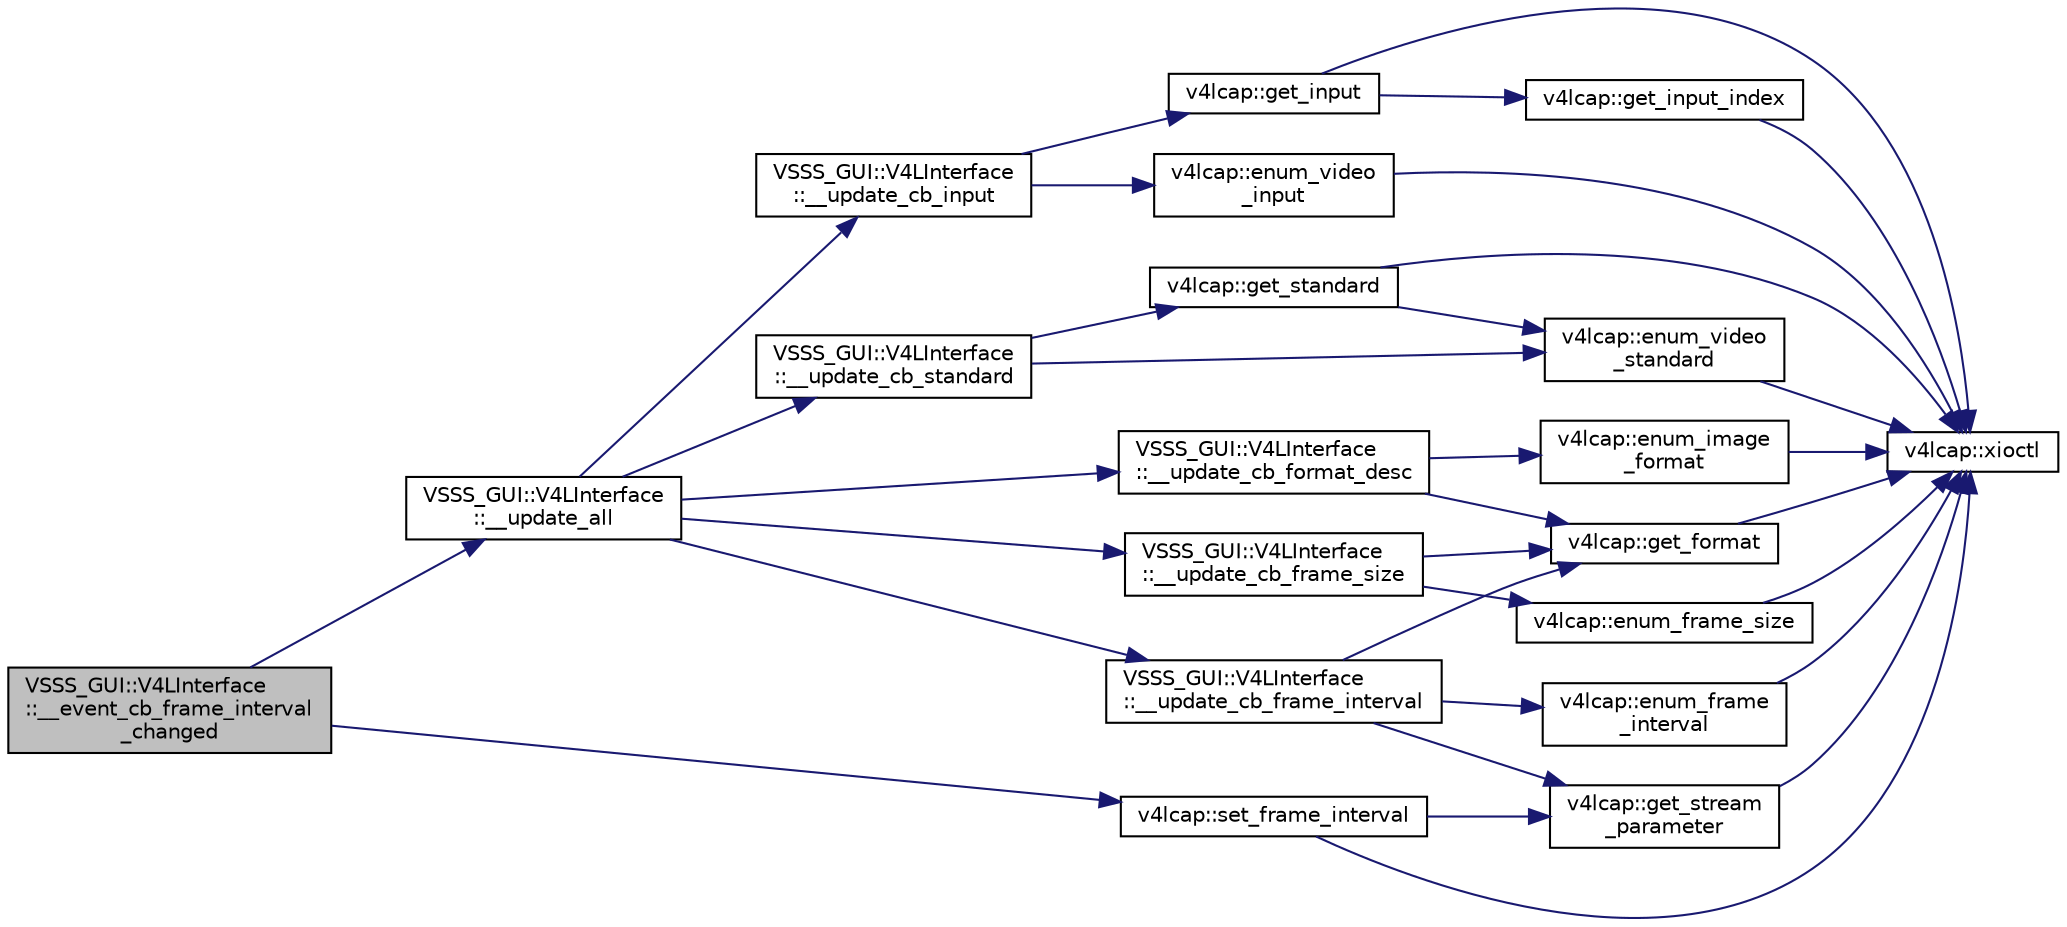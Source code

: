 digraph "VSSS_GUI::V4LInterface::__event_cb_frame_interval_changed"
{
 // INTERACTIVE_SVG=YES
  edge [fontname="Helvetica",fontsize="10",labelfontname="Helvetica",labelfontsize="10"];
  node [fontname="Helvetica",fontsize="10",shape=record];
  rankdir="LR";
  Node421 [label="VSSS_GUI::V4LInterface\l::__event_cb_frame_interval\l_changed",height=0.2,width=0.4,color="black", fillcolor="grey75", style="filled", fontcolor="black"];
  Node421 -> Node422 [color="midnightblue",fontsize="10",style="solid"];
  Node422 [label="VSSS_GUI::V4LInterface\l::__update_all",height=0.2,width=0.4,color="black", fillcolor="white", style="filled",URL="$class_v_s_s_s___g_u_i_1_1_v4_l_interface.html#ac3fe0a20fd30c6e9505eb375ef63e52e",tooltip="Update all combo box inputs on CaptureGUI. "];
  Node422 -> Node423 [color="midnightblue",fontsize="10",style="solid"];
  Node423 [label="VSSS_GUI::V4LInterface\l::__update_cb_input",height=0.2,width=0.4,color="black", fillcolor="white", style="filled",URL="$class_v_s_s_s___g_u_i_1_1_v4_l_interface.html#a33ec32eed4c06634040616c52b588e01"];
  Node423 -> Node424 [color="midnightblue",fontsize="10",style="solid"];
  Node424 [label="v4lcap::get_input",height=0.2,width=0.4,color="black", fillcolor="white", style="filled",URL="$classv4lcap.html#a11e01d9043a7cb3537a772cc3a5bacb5",tooltip="Get the input object. "];
  Node424 -> Node425 [color="midnightblue",fontsize="10",style="solid"];
  Node425 [label="v4lcap::get_input_index",height=0.2,width=0.4,color="black", fillcolor="white", style="filled",URL="$classv4lcap.html#ad6cf8417903c40e86a087a236cd39337",tooltip="Get the input index object. "];
  Node425 -> Node426 [color="midnightblue",fontsize="10",style="solid"];
  Node426 [label="v4lcap::xioctl",height=0.2,width=0.4,color="black", fillcolor="white", style="filled",URL="$classv4lcap.html#ab5aaa5a8c0df17f5ca57e0b5170232cb"];
  Node424 -> Node426 [color="midnightblue",fontsize="10",style="solid"];
  Node423 -> Node427 [color="midnightblue",fontsize="10",style="solid"];
  Node427 [label="v4lcap::enum_video\l_input",height=0.2,width=0.4,color="black", fillcolor="white", style="filled",URL="$classv4lcap.html#a77a9eda7d80dcf417afd97e6417d900b",tooltip="Enumerate video inputs. "];
  Node427 -> Node426 [color="midnightblue",fontsize="10",style="solid"];
  Node422 -> Node428 [color="midnightblue",fontsize="10",style="solid"];
  Node428 [label="VSSS_GUI::V4LInterface\l::__update_cb_standard",height=0.2,width=0.4,color="black", fillcolor="white", style="filled",URL="$class_v_s_s_s___g_u_i_1_1_v4_l_interface.html#a0decb6d5b23790bf902f9d202d727235"];
  Node428 -> Node429 [color="midnightblue",fontsize="10",style="solid"];
  Node429 [label="v4lcap::get_standard",height=0.2,width=0.4,color="black", fillcolor="white", style="filled",URL="$classv4lcap.html#ad3ae859cc6d6d99146619ba550514aab",tooltip="Get the standard object. "];
  Node429 -> Node430 [color="midnightblue",fontsize="10",style="solid"];
  Node430 [label="v4lcap::enum_video\l_standard",height=0.2,width=0.4,color="black", fillcolor="white", style="filled",URL="$classv4lcap.html#a236476c3f736c1870a63ed79f4c1d5a9",tooltip="Enumerate supported video. "];
  Node430 -> Node426 [color="midnightblue",fontsize="10",style="solid"];
  Node429 -> Node426 [color="midnightblue",fontsize="10",style="solid"];
  Node428 -> Node430 [color="midnightblue",fontsize="10",style="solid"];
  Node422 -> Node431 [color="midnightblue",fontsize="10",style="solid"];
  Node431 [label="VSSS_GUI::V4LInterface\l::__update_cb_format_desc",height=0.2,width=0.4,color="black", fillcolor="white", style="filled",URL="$class_v_s_s_s___g_u_i_1_1_v4_l_interface.html#ad2da97031a8ca5d9e2d99f5a5459c267"];
  Node431 -> Node432 [color="midnightblue",fontsize="10",style="solid"];
  Node432 [label="v4lcap::get_format",height=0.2,width=0.4,color="black", fillcolor="white", style="filled",URL="$classv4lcap.html#aa5c521438e06e14625c05a02bafd35c1",tooltip="Get the format object. "];
  Node432 -> Node426 [color="midnightblue",fontsize="10",style="solid"];
  Node431 -> Node433 [color="midnightblue",fontsize="10",style="solid"];
  Node433 [label="v4lcap::enum_image\l_format",height=0.2,width=0.4,color="black", fillcolor="white", style="filled",URL="$classv4lcap.html#a4f5a8ccdd2a75e9d2f2d4d541fdb84dd",tooltip="Enumerate image formats. "];
  Node433 -> Node426 [color="midnightblue",fontsize="10",style="solid"];
  Node422 -> Node434 [color="midnightblue",fontsize="10",style="solid"];
  Node434 [label="VSSS_GUI::V4LInterface\l::__update_cb_frame_size",height=0.2,width=0.4,color="black", fillcolor="white", style="filled",URL="$class_v_s_s_s___g_u_i_1_1_v4_l_interface.html#ab30bca15d7c9ffb5d3e7bc38ad2def25"];
  Node434 -> Node432 [color="midnightblue",fontsize="10",style="solid"];
  Node434 -> Node435 [color="midnightblue",fontsize="10",style="solid"];
  Node435 [label="v4lcap::enum_frame_size",height=0.2,width=0.4,color="black", fillcolor="white", style="filled",URL="$classv4lcap.html#a6b806d7b2bfce38081f71fe01f380f6f",tooltip="Enumerate frame sizes. "];
  Node435 -> Node426 [color="midnightblue",fontsize="10",style="solid"];
  Node422 -> Node436 [color="midnightblue",fontsize="10",style="solid"];
  Node436 [label="VSSS_GUI::V4LInterface\l::__update_cb_frame_interval",height=0.2,width=0.4,color="black", fillcolor="white", style="filled",URL="$class_v_s_s_s___g_u_i_1_1_v4_l_interface.html#a0eeae871fc38dab3693860f6f391e062"];
  Node436 -> Node432 [color="midnightblue",fontsize="10",style="solid"];
  Node436 -> Node437 [color="midnightblue",fontsize="10",style="solid"];
  Node437 [label="v4lcap::get_stream\l_parameter",height=0.2,width=0.4,color="black", fillcolor="white", style="filled",URL="$classv4lcap.html#a067a6b97d6c4d3ea83454132f1d3c87e",tooltip="Get the stream parameter object. "];
  Node437 -> Node426 [color="midnightblue",fontsize="10",style="solid"];
  Node436 -> Node438 [color="midnightblue",fontsize="10",style="solid"];
  Node438 [label="v4lcap::enum_frame\l_interval",height=0.2,width=0.4,color="black", fillcolor="white", style="filled",URL="$classv4lcap.html#af4e34a5583945f2d24dd0cb298b5e191",tooltip="enumerate frame intervals "];
  Node438 -> Node426 [color="midnightblue",fontsize="10",style="solid"];
  Node421 -> Node439 [color="midnightblue",fontsize="10",style="solid"];
  Node439 [label="v4lcap::set_frame_interval",height=0.2,width=0.4,color="black", fillcolor="white", style="filled",URL="$classv4lcap.html#a698e7d4dcefeda932ecbab7bfccdc491",tooltip="Set the frame interval object. "];
  Node439 -> Node437 [color="midnightblue",fontsize="10",style="solid"];
  Node439 -> Node426 [color="midnightblue",fontsize="10",style="solid"];
}
